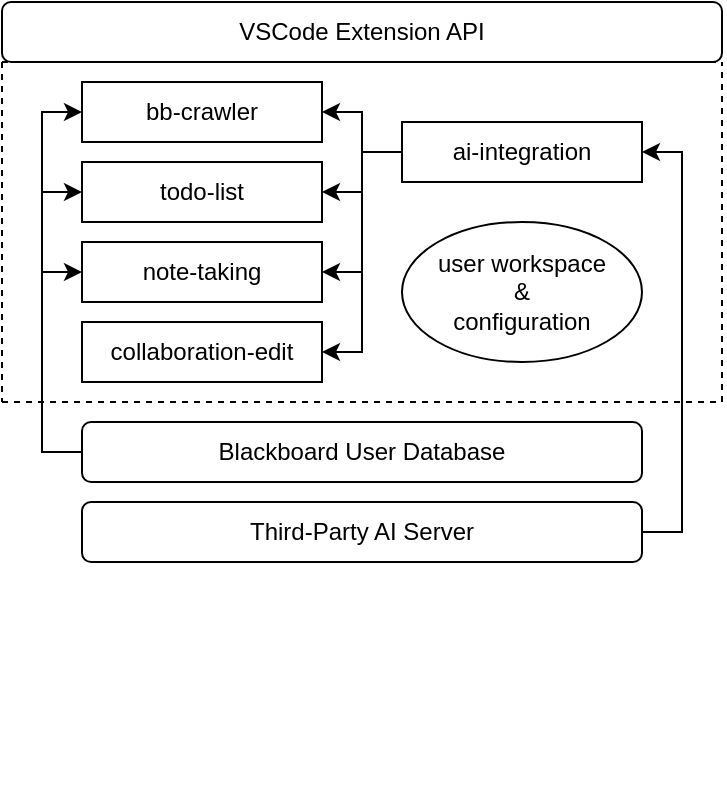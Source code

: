 <mxfile version="26.2.12">
  <diagram name="第 1 页" id="HZl34S4GJ9VKeLRVkQtJ">
    <mxGraphModel dx="685" dy="434" grid="1" gridSize="10" guides="1" tooltips="1" connect="1" arrows="1" fold="1" page="1" pageScale="1" pageWidth="827" pageHeight="1169" math="0" shadow="0">
      <root>
        <mxCell id="0" />
        <mxCell id="1" parent="0" />
        <mxCell id="ujUiz-KoESdx1gxo9VP4-1" value="VSCode Extension API" style="rounded=1;whiteSpace=wrap;html=1;" vertex="1" parent="1">
          <mxGeometry x="80" y="280" width="360" height="30" as="geometry" />
        </mxCell>
        <mxCell id="ujUiz-KoESdx1gxo9VP4-10" style="edgeStyle=orthogonalEdgeStyle;rounded=0;orthogonalLoop=1;jettySize=auto;html=1;exitX=0;exitY=0.5;exitDx=0;exitDy=0;entryX=0;entryY=0.5;entryDx=0;entryDy=0;" edge="1" parent="1" source="ujUiz-KoESdx1gxo9VP4-3" target="ujUiz-KoESdx1gxo9VP4-4">
          <mxGeometry relative="1" as="geometry" />
        </mxCell>
        <mxCell id="ujUiz-KoESdx1gxo9VP4-11" style="edgeStyle=orthogonalEdgeStyle;rounded=0;orthogonalLoop=1;jettySize=auto;html=1;entryX=0;entryY=0.5;entryDx=0;entryDy=0;exitX=0;exitY=0.5;exitDx=0;exitDy=0;" edge="1" parent="1" source="ujUiz-KoESdx1gxo9VP4-3" target="ujUiz-KoESdx1gxo9VP4-5">
          <mxGeometry relative="1" as="geometry" />
        </mxCell>
        <mxCell id="ujUiz-KoESdx1gxo9VP4-12" style="edgeStyle=orthogonalEdgeStyle;rounded=0;orthogonalLoop=1;jettySize=auto;html=1;exitX=0;exitY=0.5;exitDx=0;exitDy=0;entryX=0;entryY=0.5;entryDx=0;entryDy=0;" edge="1" parent="1" source="ujUiz-KoESdx1gxo9VP4-3" target="ujUiz-KoESdx1gxo9VP4-8">
          <mxGeometry relative="1" as="geometry" />
        </mxCell>
        <mxCell id="ujUiz-KoESdx1gxo9VP4-3" value="Blackboard User Database" style="rounded=1;whiteSpace=wrap;html=1;" vertex="1" parent="1">
          <mxGeometry x="120" y="490" width="280" height="30" as="geometry" />
        </mxCell>
        <mxCell id="ujUiz-KoESdx1gxo9VP4-4" value="bb-crawler" style="rounded=0;whiteSpace=wrap;html=1;" vertex="1" parent="1">
          <mxGeometry x="120" y="320" width="120" height="30" as="geometry" />
        </mxCell>
        <mxCell id="ujUiz-KoESdx1gxo9VP4-5" value="todo-list" style="rounded=0;whiteSpace=wrap;html=1;" vertex="1" parent="1">
          <mxGeometry x="120" y="360" width="120" height="30" as="geometry" />
        </mxCell>
        <mxCell id="ujUiz-KoESdx1gxo9VP4-26" style="edgeStyle=orthogonalEdgeStyle;rounded=0;orthogonalLoop=1;jettySize=auto;html=1;entryX=1;entryY=0.5;entryDx=0;entryDy=0;" edge="1" parent="1" source="ujUiz-KoESdx1gxo9VP4-6" target="ujUiz-KoESdx1gxo9VP4-4">
          <mxGeometry relative="1" as="geometry" />
        </mxCell>
        <mxCell id="ujUiz-KoESdx1gxo9VP4-27" style="edgeStyle=orthogonalEdgeStyle;rounded=0;orthogonalLoop=1;jettySize=auto;html=1;entryX=1;entryY=0.5;entryDx=0;entryDy=0;" edge="1" parent="1" source="ujUiz-KoESdx1gxo9VP4-6" target="ujUiz-KoESdx1gxo9VP4-5">
          <mxGeometry relative="1" as="geometry" />
        </mxCell>
        <mxCell id="ujUiz-KoESdx1gxo9VP4-28" style="edgeStyle=orthogonalEdgeStyle;rounded=0;orthogonalLoop=1;jettySize=auto;html=1;entryX=1;entryY=0.5;entryDx=0;entryDy=0;" edge="1" parent="1" source="ujUiz-KoESdx1gxo9VP4-6" target="ujUiz-KoESdx1gxo9VP4-8">
          <mxGeometry relative="1" as="geometry" />
        </mxCell>
        <mxCell id="ujUiz-KoESdx1gxo9VP4-29" style="edgeStyle=orthogonalEdgeStyle;rounded=0;orthogonalLoop=1;jettySize=auto;html=1;entryX=1;entryY=0.5;entryDx=0;entryDy=0;" edge="1" parent="1" source="ujUiz-KoESdx1gxo9VP4-6" target="ujUiz-KoESdx1gxo9VP4-7">
          <mxGeometry relative="1" as="geometry" />
        </mxCell>
        <mxCell id="ujUiz-KoESdx1gxo9VP4-6" value="ai-integration" style="rounded=0;whiteSpace=wrap;html=1;" vertex="1" parent="1">
          <mxGeometry x="280" y="340" width="120" height="30" as="geometry" />
        </mxCell>
        <mxCell id="ujUiz-KoESdx1gxo9VP4-7" value="collaboration-edit" style="rounded=0;whiteSpace=wrap;html=1;" vertex="1" parent="1">
          <mxGeometry x="120" y="440" width="120" height="30" as="geometry" />
        </mxCell>
        <mxCell id="ujUiz-KoESdx1gxo9VP4-8" value="note-taking" style="rounded=0;whiteSpace=wrap;html=1;" vertex="1" parent="1">
          <mxGeometry x="120" y="400" width="120" height="30" as="geometry" />
        </mxCell>
        <mxCell id="ujUiz-KoESdx1gxo9VP4-13" value="" style="endArrow=none;dashed=1;html=1;rounded=0;" edge="1" parent="1">
          <mxGeometry width="50" height="50" relative="1" as="geometry">
            <mxPoint x="80" y="310" as="sourcePoint" />
            <mxPoint x="440" y="310" as="targetPoint" />
          </mxGeometry>
        </mxCell>
        <mxCell id="ujUiz-KoESdx1gxo9VP4-14" value="" style="endArrow=none;dashed=1;html=1;rounded=0;" edge="1" parent="1">
          <mxGeometry width="50" height="50" relative="1" as="geometry">
            <mxPoint x="80" y="480" as="sourcePoint" />
            <mxPoint x="440" y="480" as="targetPoint" />
          </mxGeometry>
        </mxCell>
        <mxCell id="ujUiz-KoESdx1gxo9VP4-15" value="" style="endArrow=none;dashed=1;html=1;rounded=0;" edge="1" parent="1">
          <mxGeometry width="50" height="50" relative="1" as="geometry">
            <mxPoint x="440" y="480" as="sourcePoint" />
            <mxPoint x="440" y="310" as="targetPoint" />
          </mxGeometry>
        </mxCell>
        <mxCell id="ujUiz-KoESdx1gxo9VP4-16" value="" style="endArrow=none;dashed=1;html=1;rounded=0;" edge="1" parent="1">
          <mxGeometry width="50" height="50" relative="1" as="geometry">
            <mxPoint x="80" y="310" as="sourcePoint" />
            <mxPoint x="80" y="480" as="targetPoint" />
          </mxGeometry>
        </mxCell>
        <mxCell id="ujUiz-KoESdx1gxo9VP4-17" value="user workspace&lt;br&gt;&amp;amp;&lt;br&gt;configuration" style="ellipse;whiteSpace=wrap;html=1;" vertex="1" parent="1">
          <mxGeometry x="280" y="390" width="120" height="70" as="geometry" />
        </mxCell>
        <mxCell id="ujUiz-KoESdx1gxo9VP4-19" style="edgeStyle=orthogonalEdgeStyle;rounded=0;orthogonalLoop=1;jettySize=auto;html=1;exitX=1;exitY=0.5;exitDx=0;exitDy=0;entryX=1;entryY=0.5;entryDx=0;entryDy=0;" edge="1" parent="1" source="ujUiz-KoESdx1gxo9VP4-18" target="ujUiz-KoESdx1gxo9VP4-6">
          <mxGeometry relative="1" as="geometry" />
        </mxCell>
        <mxCell id="ujUiz-KoESdx1gxo9VP4-18" value="Third-Party AI Server" style="rounded=1;whiteSpace=wrap;html=1;" vertex="1" parent="1">
          <mxGeometry x="120" y="530" width="280" height="30" as="geometry" />
        </mxCell>
        <mxCell id="ujUiz-KoESdx1gxo9VP4-23" value="" style="ellipse;whiteSpace=wrap;html=1;align=center;aspect=fixed;fillColor=none;strokeColor=none;resizable=0;perimeter=centerPerimeter;rotatable=0;allowArrows=0;points=[];outlineConnect=1;" vertex="1" parent="1">
          <mxGeometry x="240" y="670" width="10" height="10" as="geometry" />
        </mxCell>
      </root>
    </mxGraphModel>
  </diagram>
</mxfile>
